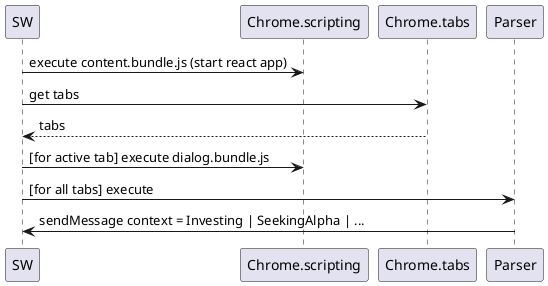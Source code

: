 @startuml interactions
SW -> Chrome.scripting: execute content.bundle.js (start react app)
SW -> Chrome.tabs: get tabs
Chrome.tabs --> SW: tabs

SW -> Chrome.scripting: [for active tab] execute dialog.bundle.js

SW -> Parser: [for all tabs] execute
Parser -> SW: sendMessage context = Investing | SeekingAlpha | ...

@enduml
